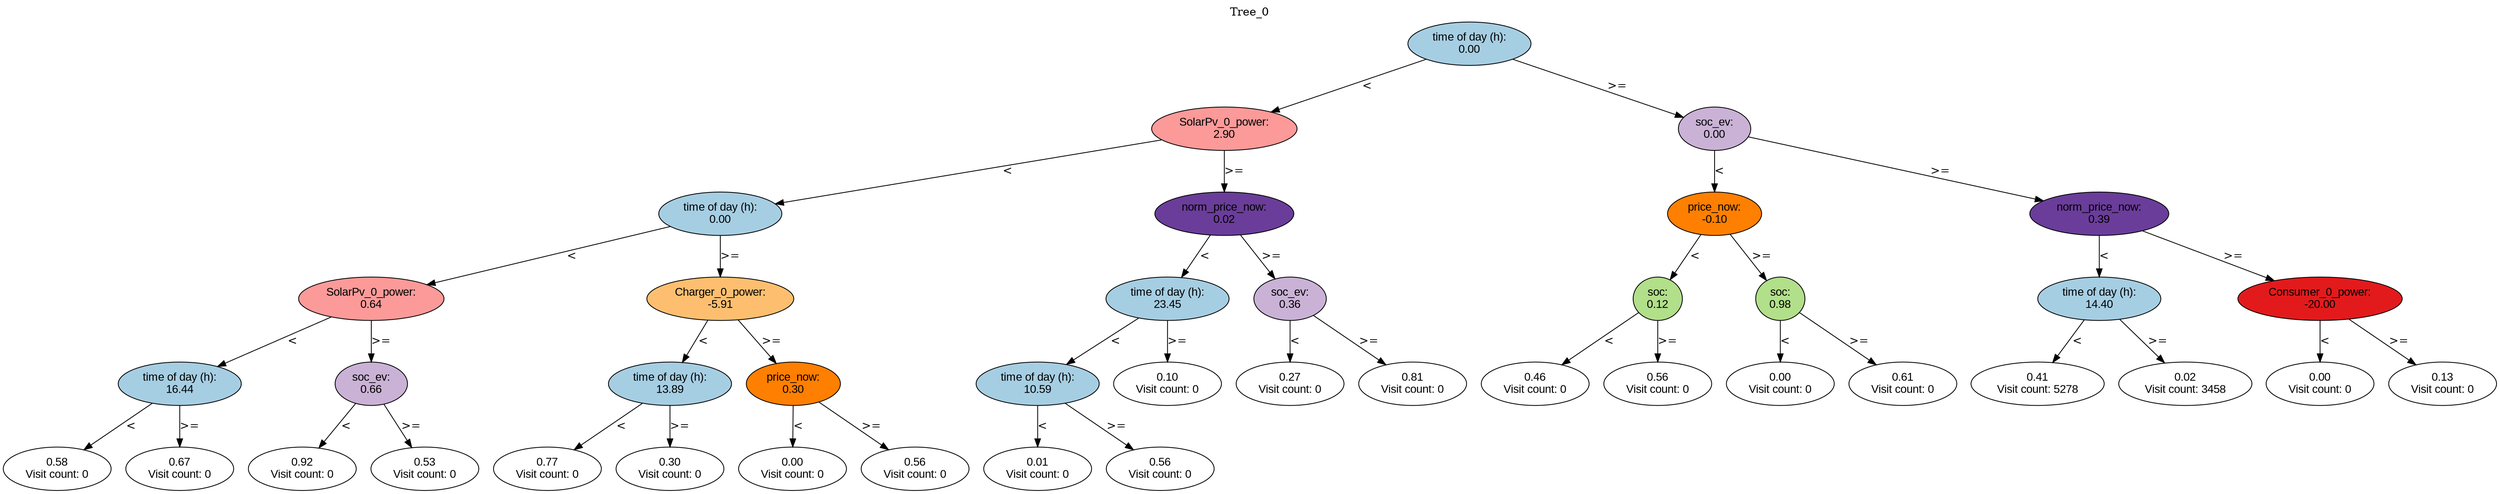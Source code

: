 digraph BST {
    node [fontname="Arial" style=filled colorscheme=paired12];
    0 [ label = "time of day (h):
0.00" fillcolor=1];
    1 [ label = "SolarPv_0_power:
2.90" fillcolor=5];
    2 [ label = "time of day (h):
0.00" fillcolor=1];
    3 [ label = "SolarPv_0_power:
0.64" fillcolor=5];
    4 [ label = "time of day (h):
16.44" fillcolor=1];
    5 [ label = "0.58
Visit count: 0" fillcolor=white];
    6 [ label = "0.67
Visit count: 0" fillcolor=white];
    7 [ label = "soc_ev:
0.66" fillcolor=9];
    8 [ label = "0.92
Visit count: 0" fillcolor=white];
    9 [ label = "0.53
Visit count: 0" fillcolor=white];
    10 [ label = "Charger_0_power:
-5.91" fillcolor=7];
    11 [ label = "time of day (h):
13.89" fillcolor=1];
    12 [ label = "0.77
Visit count: 0" fillcolor=white];
    13 [ label = "0.30
Visit count: 0" fillcolor=white];
    14 [ label = "price_now:
0.30" fillcolor=8];
    15 [ label = "0.00
Visit count: 0" fillcolor=white];
    16 [ label = "0.56
Visit count: 0" fillcolor=white];
    17 [ label = "norm_price_now:
0.02" fillcolor=10];
    18 [ label = "time of day (h):
23.45" fillcolor=1];
    19 [ label = "time of day (h):
10.59" fillcolor=1];
    20 [ label = "0.01
Visit count: 0" fillcolor=white];
    21 [ label = "0.56
Visit count: 0" fillcolor=white];
    22 [ label = "0.10
Visit count: 0" fillcolor=white];
    23 [ label = "soc_ev:
0.36" fillcolor=9];
    24 [ label = "0.27
Visit count: 0" fillcolor=white];
    25 [ label = "0.81
Visit count: 0" fillcolor=white];
    26 [ label = "soc_ev:
0.00" fillcolor=9];
    27 [ label = "price_now:
-0.10" fillcolor=8];
    28 [ label = "soc:
0.12" fillcolor=3];
    29 [ label = "0.46
Visit count: 0" fillcolor=white];
    30 [ label = "0.56
Visit count: 0" fillcolor=white];
    31 [ label = "soc:
0.98" fillcolor=3];
    32 [ label = "0.00
Visit count: 0" fillcolor=white];
    33 [ label = "0.61
Visit count: 0" fillcolor=white];
    34 [ label = "norm_price_now:
0.39" fillcolor=10];
    35 [ label = "time of day (h):
14.40" fillcolor=1];
    36 [ label = "0.41
Visit count: 5278" fillcolor=white];
    37 [ label = "0.02
Visit count: 3458" fillcolor=white];
    38 [ label = "Consumer_0_power:
-20.00" fillcolor=6];
    39 [ label = "0.00
Visit count: 0" fillcolor=white];
    40 [ label = "0.13
Visit count: 0" fillcolor=white];

    0  -> 1[ label = "<"];
    0  -> 26[ label = ">="];
    1  -> 2[ label = "<"];
    1  -> 17[ label = ">="];
    2  -> 3[ label = "<"];
    2  -> 10[ label = ">="];
    3  -> 4[ label = "<"];
    3  -> 7[ label = ">="];
    4  -> 5[ label = "<"];
    4  -> 6[ label = ">="];
    7  -> 8[ label = "<"];
    7  -> 9[ label = ">="];
    10  -> 11[ label = "<"];
    10  -> 14[ label = ">="];
    11  -> 12[ label = "<"];
    11  -> 13[ label = ">="];
    14  -> 15[ label = "<"];
    14  -> 16[ label = ">="];
    17  -> 18[ label = "<"];
    17  -> 23[ label = ">="];
    18  -> 19[ label = "<"];
    18  -> 22[ label = ">="];
    19  -> 20[ label = "<"];
    19  -> 21[ label = ">="];
    23  -> 24[ label = "<"];
    23  -> 25[ label = ">="];
    26  -> 27[ label = "<"];
    26  -> 34[ label = ">="];
    27  -> 28[ label = "<"];
    27  -> 31[ label = ">="];
    28  -> 29[ label = "<"];
    28  -> 30[ label = ">="];
    31  -> 32[ label = "<"];
    31  -> 33[ label = ">="];
    34  -> 35[ label = "<"];
    34  -> 38[ label = ">="];
    35  -> 36[ label = "<"];
    35  -> 37[ label = ">="];
    38  -> 39[ label = "<"];
    38  -> 40[ label = ">="];

    labelloc="t";
    label="Tree_0";
}